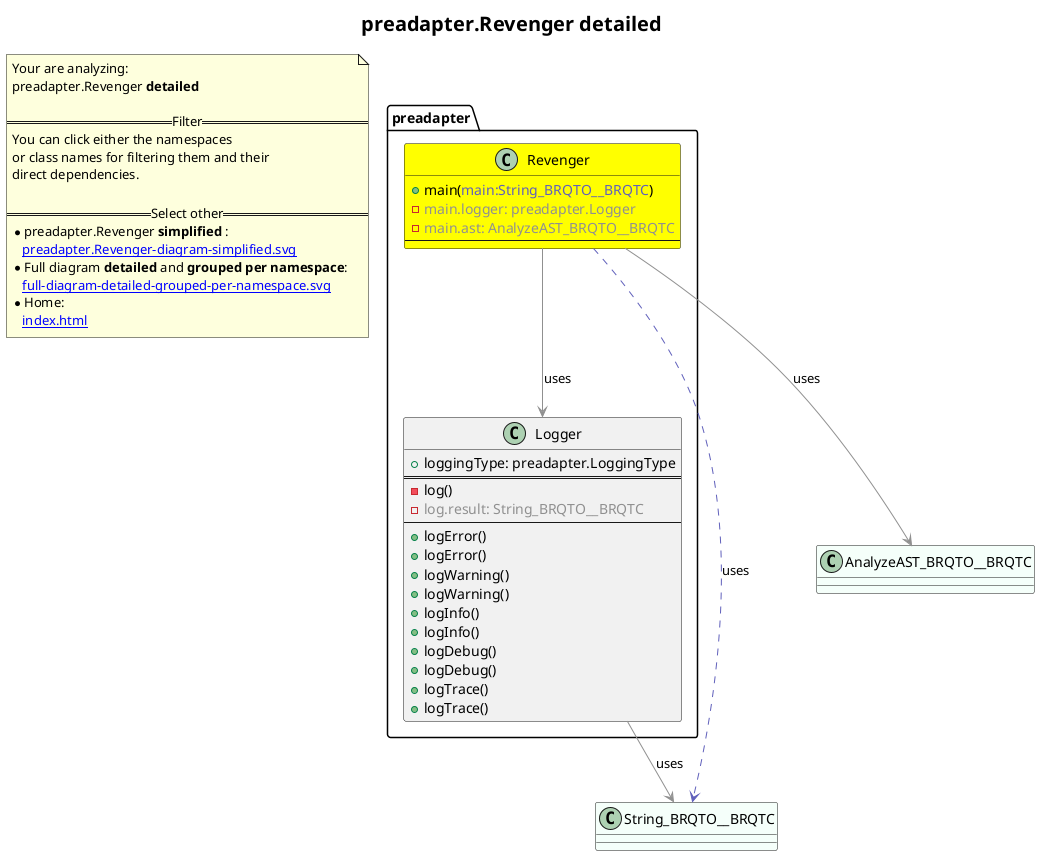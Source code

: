 @startuml
title <size:20>preadapter.Revenger **detailed** </size>
note "Your are analyzing:\npreadapter.Revenger **detailed** \n\n==Filter==\nYou can click either the namespaces \nor class names for filtering them and their\ndirect dependencies.\n\n==Select other==\n* preadapter.Revenger **simplified** :\n   [[preadapter.Revenger-diagram-simplified.svg]]\n* Full diagram **detailed** and **grouped per namespace**:\n   [[full-diagram-detailed-grouped-per-namespace.svg]]\n* Home:\n   [[index.html]]" as FloatingNote
class String_BRQTO__BRQTC [[String_BRQTO__BRQTC-diagram-detailed.svg]] #MintCream {
}
class AnalyzeAST_BRQTO__BRQTC [[AnalyzeAST_BRQTO__BRQTC-diagram-detailed.svg]] #MintCream {
}
class preadapter.Revenger [[preadapter.Revenger-diagram-detailed.svg]] #yellow {
  + main(<font color="6060BB">main:String_BRQTO__BRQTC</font>)
  - <font color="909090">main.logger: preadapter.Logger</font>
  - <font color="909090">main.ast: AnalyzeAST_BRQTO__BRQTC</font>
--
}
class preadapter.Logger [[preadapter.Logger-diagram-detailed.svg]]  {
  + loggingType: preadapter.LoggingType
==
  - log(<font color="6060BB"></font>)
  - <font color="909090">log.result: String_BRQTO__BRQTC</font>
--
  + logError(<font color="6060BB"></font>)
  + logError(<font color="6060BB"></font>)
  + logWarning(<font color="6060BB"></font>)
  + logWarning(<font color="6060BB"></font>)
  + logInfo(<font color="6060BB"></font>)
  + logInfo(<font color="6060BB"></font>)
  + logDebug(<font color="6060BB"></font>)
  + logDebug(<font color="6060BB"></font>)
  + logTrace(<font color="6060BB"></font>)
  + logTrace(<font color="6060BB"></font>)
}
 ' *************************************** 
 ' *************************************** 
 ' *************************************** 
' Class relations extracted from namespace:
' 
' Class relations extracted from namespace:
' preadapter
preadapter.Revenger .[#6060BB].> String_BRQTO__BRQTC  : uses 
preadapter.Revenger -[#909090]-> preadapter.Logger  : uses 
preadapter.Revenger -[#909090]-> AnalyzeAST_BRQTO__BRQTC  : uses 
preadapter.Logger -[#909090]-> String_BRQTO__BRQTC  : uses 
@enduml